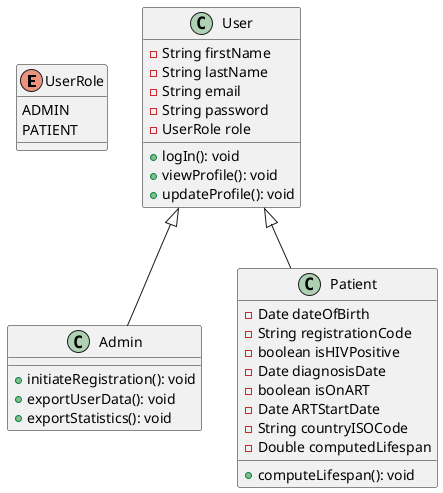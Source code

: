 @startuml Life Span Pregnosis Class Diagrams
enum UserRole {
  ADMIN
  PATIENT
}

class User {
  - String firstName
  - String lastName
  - String email
  - String password
  - UserRole role
  + logIn(): void
  + viewProfile(): void
  + updateProfile(): void
}

class Admin {
  + initiateRegistration(): void
  + exportUserData(): void
  + exportStatistics(): void
}

class Patient {
  - Date dateOfBirth
  - String registrationCode
  - boolean isHIVPositive
  - Date diagnosisDate
  - boolean isOnART
  - Date ARTStartDate
  - String countryISOCode
  - Double computedLifespan
  + computeLifespan(): void
}

User <|-- Admin
User <|-- Patient

@enduml
